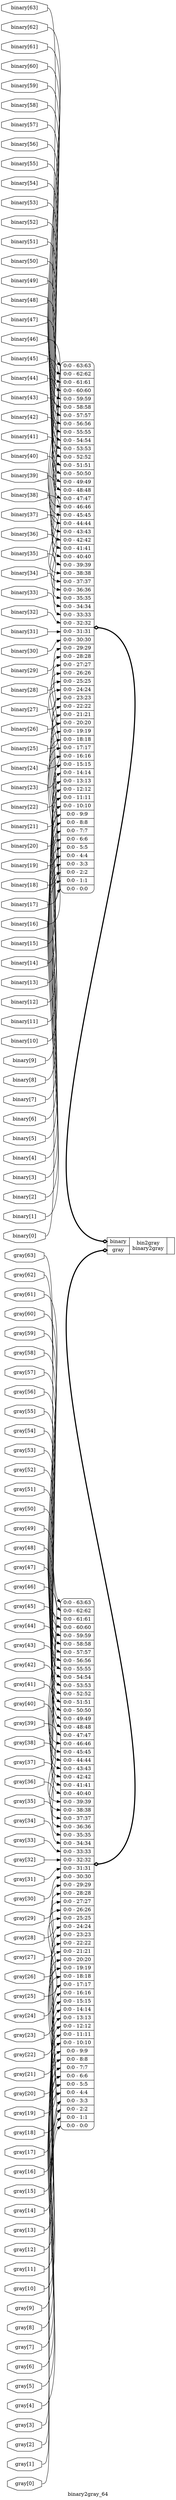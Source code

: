 digraph "binary2gray_64" {
label="binary2gray_64";
rankdir="LR";
remincross=true;
n1 [ shape=octagon, label="binary[0]", color="black", fontcolor="black" ];
n2 [ shape=octagon, label="binary[10]", color="black", fontcolor="black" ];
n3 [ shape=octagon, label="binary[11]", color="black", fontcolor="black" ];
n4 [ shape=octagon, label="binary[12]", color="black", fontcolor="black" ];
n5 [ shape=octagon, label="binary[13]", color="black", fontcolor="black" ];
n6 [ shape=octagon, label="binary[14]", color="black", fontcolor="black" ];
n7 [ shape=octagon, label="binary[15]", color="black", fontcolor="black" ];
n8 [ shape=octagon, label="binary[16]", color="black", fontcolor="black" ];
n9 [ shape=octagon, label="binary[17]", color="black", fontcolor="black" ];
n10 [ shape=octagon, label="binary[18]", color="black", fontcolor="black" ];
n11 [ shape=octagon, label="binary[19]", color="black", fontcolor="black" ];
n12 [ shape=octagon, label="binary[1]", color="black", fontcolor="black" ];
n13 [ shape=octagon, label="binary[20]", color="black", fontcolor="black" ];
n14 [ shape=octagon, label="binary[21]", color="black", fontcolor="black" ];
n15 [ shape=octagon, label="binary[22]", color="black", fontcolor="black" ];
n16 [ shape=octagon, label="binary[23]", color="black", fontcolor="black" ];
n17 [ shape=octagon, label="binary[24]", color="black", fontcolor="black" ];
n18 [ shape=octagon, label="binary[25]", color="black", fontcolor="black" ];
n19 [ shape=octagon, label="binary[26]", color="black", fontcolor="black" ];
n20 [ shape=octagon, label="binary[27]", color="black", fontcolor="black" ];
n21 [ shape=octagon, label="binary[28]", color="black", fontcolor="black" ];
n22 [ shape=octagon, label="binary[29]", color="black", fontcolor="black" ];
n23 [ shape=octagon, label="binary[2]", color="black", fontcolor="black" ];
n24 [ shape=octagon, label="binary[30]", color="black", fontcolor="black" ];
n25 [ shape=octagon, label="binary[31]", color="black", fontcolor="black" ];
n26 [ shape=octagon, label="binary[32]", color="black", fontcolor="black" ];
n27 [ shape=octagon, label="binary[33]", color="black", fontcolor="black" ];
n28 [ shape=octagon, label="binary[34]", color="black", fontcolor="black" ];
n29 [ shape=octagon, label="binary[35]", color="black", fontcolor="black" ];
n30 [ shape=octagon, label="binary[36]", color="black", fontcolor="black" ];
n31 [ shape=octagon, label="binary[37]", color="black", fontcolor="black" ];
n32 [ shape=octagon, label="binary[38]", color="black", fontcolor="black" ];
n33 [ shape=octagon, label="binary[39]", color="black", fontcolor="black" ];
n34 [ shape=octagon, label="binary[3]", color="black", fontcolor="black" ];
n35 [ shape=octagon, label="binary[40]", color="black", fontcolor="black" ];
n36 [ shape=octagon, label="binary[41]", color="black", fontcolor="black" ];
n37 [ shape=octagon, label="binary[42]", color="black", fontcolor="black" ];
n38 [ shape=octagon, label="binary[43]", color="black", fontcolor="black" ];
n39 [ shape=octagon, label="binary[44]", color="black", fontcolor="black" ];
n40 [ shape=octagon, label="binary[45]", color="black", fontcolor="black" ];
n41 [ shape=octagon, label="binary[46]", color="black", fontcolor="black" ];
n42 [ shape=octagon, label="binary[47]", color="black", fontcolor="black" ];
n43 [ shape=octagon, label="binary[48]", color="black", fontcolor="black" ];
n44 [ shape=octagon, label="binary[49]", color="black", fontcolor="black" ];
n45 [ shape=octagon, label="binary[4]", color="black", fontcolor="black" ];
n46 [ shape=octagon, label="binary[50]", color="black", fontcolor="black" ];
n47 [ shape=octagon, label="binary[51]", color="black", fontcolor="black" ];
n48 [ shape=octagon, label="binary[52]", color="black", fontcolor="black" ];
n49 [ shape=octagon, label="binary[53]", color="black", fontcolor="black" ];
n50 [ shape=octagon, label="binary[54]", color="black", fontcolor="black" ];
n51 [ shape=octagon, label="binary[55]", color="black", fontcolor="black" ];
n52 [ shape=octagon, label="binary[56]", color="black", fontcolor="black" ];
n53 [ shape=octagon, label="binary[57]", color="black", fontcolor="black" ];
n54 [ shape=octagon, label="binary[58]", color="black", fontcolor="black" ];
n55 [ shape=octagon, label="binary[59]", color="black", fontcolor="black" ];
n56 [ shape=octagon, label="binary[5]", color="black", fontcolor="black" ];
n57 [ shape=octagon, label="binary[60]", color="black", fontcolor="black" ];
n58 [ shape=octagon, label="binary[61]", color="black", fontcolor="black" ];
n59 [ shape=octagon, label="binary[62]", color="black", fontcolor="black" ];
n60 [ shape=octagon, label="binary[63]", color="black", fontcolor="black" ];
n61 [ shape=octagon, label="binary[6]", color="black", fontcolor="black" ];
n62 [ shape=octagon, label="binary[7]", color="black", fontcolor="black" ];
n63 [ shape=octagon, label="binary[8]", color="black", fontcolor="black" ];
n64 [ shape=octagon, label="binary[9]", color="black", fontcolor="black" ];
n65 [ shape=octagon, label="gray[0]", color="black", fontcolor="black" ];
n66 [ shape=octagon, label="gray[10]", color="black", fontcolor="black" ];
n67 [ shape=octagon, label="gray[11]", color="black", fontcolor="black" ];
n68 [ shape=octagon, label="gray[12]", color="black", fontcolor="black" ];
n69 [ shape=octagon, label="gray[13]", color="black", fontcolor="black" ];
n70 [ shape=octagon, label="gray[14]", color="black", fontcolor="black" ];
n71 [ shape=octagon, label="gray[15]", color="black", fontcolor="black" ];
n72 [ shape=octagon, label="gray[16]", color="black", fontcolor="black" ];
n73 [ shape=octagon, label="gray[17]", color="black", fontcolor="black" ];
n74 [ shape=octagon, label="gray[18]", color="black", fontcolor="black" ];
n75 [ shape=octagon, label="gray[19]", color="black", fontcolor="black" ];
n76 [ shape=octagon, label="gray[1]", color="black", fontcolor="black" ];
n77 [ shape=octagon, label="gray[20]", color="black", fontcolor="black" ];
n78 [ shape=octagon, label="gray[21]", color="black", fontcolor="black" ];
n79 [ shape=octagon, label="gray[22]", color="black", fontcolor="black" ];
n80 [ shape=octagon, label="gray[23]", color="black", fontcolor="black" ];
n81 [ shape=octagon, label="gray[24]", color="black", fontcolor="black" ];
n82 [ shape=octagon, label="gray[25]", color="black", fontcolor="black" ];
n83 [ shape=octagon, label="gray[26]", color="black", fontcolor="black" ];
n84 [ shape=octagon, label="gray[27]", color="black", fontcolor="black" ];
n85 [ shape=octagon, label="gray[28]", color="black", fontcolor="black" ];
n86 [ shape=octagon, label="gray[29]", color="black", fontcolor="black" ];
n87 [ shape=octagon, label="gray[2]", color="black", fontcolor="black" ];
n88 [ shape=octagon, label="gray[30]", color="black", fontcolor="black" ];
n89 [ shape=octagon, label="gray[31]", color="black", fontcolor="black" ];
n90 [ shape=octagon, label="gray[32]", color="black", fontcolor="black" ];
n91 [ shape=octagon, label="gray[33]", color="black", fontcolor="black" ];
n92 [ shape=octagon, label="gray[34]", color="black", fontcolor="black" ];
n93 [ shape=octagon, label="gray[35]", color="black", fontcolor="black" ];
n94 [ shape=octagon, label="gray[36]", color="black", fontcolor="black" ];
n95 [ shape=octagon, label="gray[37]", color="black", fontcolor="black" ];
n96 [ shape=octagon, label="gray[38]", color="black", fontcolor="black" ];
n97 [ shape=octagon, label="gray[39]", color="black", fontcolor="black" ];
n98 [ shape=octagon, label="gray[3]", color="black", fontcolor="black" ];
n99 [ shape=octagon, label="gray[40]", color="black", fontcolor="black" ];
n100 [ shape=octagon, label="gray[41]", color="black", fontcolor="black" ];
n101 [ shape=octagon, label="gray[42]", color="black", fontcolor="black" ];
n102 [ shape=octagon, label="gray[43]", color="black", fontcolor="black" ];
n103 [ shape=octagon, label="gray[44]", color="black", fontcolor="black" ];
n104 [ shape=octagon, label="gray[45]", color="black", fontcolor="black" ];
n105 [ shape=octagon, label="gray[46]", color="black", fontcolor="black" ];
n106 [ shape=octagon, label="gray[47]", color="black", fontcolor="black" ];
n107 [ shape=octagon, label="gray[48]", color="black", fontcolor="black" ];
n108 [ shape=octagon, label="gray[49]", color="black", fontcolor="black" ];
n109 [ shape=octagon, label="gray[4]", color="black", fontcolor="black" ];
n110 [ shape=octagon, label="gray[50]", color="black", fontcolor="black" ];
n111 [ shape=octagon, label="gray[51]", color="black", fontcolor="black" ];
n112 [ shape=octagon, label="gray[52]", color="black", fontcolor="black" ];
n113 [ shape=octagon, label="gray[53]", color="black", fontcolor="black" ];
n114 [ shape=octagon, label="gray[54]", color="black", fontcolor="black" ];
n115 [ shape=octagon, label="gray[55]", color="black", fontcolor="black" ];
n116 [ shape=octagon, label="gray[56]", color="black", fontcolor="black" ];
n117 [ shape=octagon, label="gray[57]", color="black", fontcolor="black" ];
n118 [ shape=octagon, label="gray[58]", color="black", fontcolor="black" ];
n119 [ shape=octagon, label="gray[59]", color="black", fontcolor="black" ];
n120 [ shape=octagon, label="gray[5]", color="black", fontcolor="black" ];
n121 [ shape=octagon, label="gray[60]", color="black", fontcolor="black" ];
n122 [ shape=octagon, label="gray[61]", color="black", fontcolor="black" ];
n123 [ shape=octagon, label="gray[62]", color="black", fontcolor="black" ];
n124 [ shape=octagon, label="gray[63]", color="black", fontcolor="black" ];
n125 [ shape=octagon, label="gray[6]", color="black", fontcolor="black" ];
n126 [ shape=octagon, label="gray[7]", color="black", fontcolor="black" ];
n127 [ shape=octagon, label="gray[8]", color="black", fontcolor="black" ];
n128 [ shape=octagon, label="gray[9]", color="black", fontcolor="black" ];
c131 [ shape=record, label="{{<p129> binary|<p130> gray}|bin2gray\nbinary2gray|{}}" ];
x0 [ shape=record, style=rounded, label="<s63> 0:0 - 63:63 |<s62> 0:0 - 62:62 |<s61> 0:0 - 61:61 |<s60> 0:0 - 60:60 |<s59> 0:0 - 59:59 |<s58> 0:0 - 58:58 |<s57> 0:0 - 57:57 |<s56> 0:0 - 56:56 |<s55> 0:0 - 55:55 |<s54> 0:0 - 54:54 |<s53> 0:0 - 53:53 |<s52> 0:0 - 52:52 |<s51> 0:0 - 51:51 |<s50> 0:0 - 50:50 |<s49> 0:0 - 49:49 |<s48> 0:0 - 48:48 |<s47> 0:0 - 47:47 |<s46> 0:0 - 46:46 |<s45> 0:0 - 45:45 |<s44> 0:0 - 44:44 |<s43> 0:0 - 43:43 |<s42> 0:0 - 42:42 |<s41> 0:0 - 41:41 |<s40> 0:0 - 40:40 |<s39> 0:0 - 39:39 |<s38> 0:0 - 38:38 |<s37> 0:0 - 37:37 |<s36> 0:0 - 36:36 |<s35> 0:0 - 35:35 |<s34> 0:0 - 34:34 |<s33> 0:0 - 33:33 |<s32> 0:0 - 32:32 |<s31> 0:0 - 31:31 |<s30> 0:0 - 30:30 |<s29> 0:0 - 29:29 |<s28> 0:0 - 28:28 |<s27> 0:0 - 27:27 |<s26> 0:0 - 26:26 |<s25> 0:0 - 25:25 |<s24> 0:0 - 24:24 |<s23> 0:0 - 23:23 |<s22> 0:0 - 22:22 |<s21> 0:0 - 21:21 |<s20> 0:0 - 20:20 |<s19> 0:0 - 19:19 |<s18> 0:0 - 18:18 |<s17> 0:0 - 17:17 |<s16> 0:0 - 16:16 |<s15> 0:0 - 15:15 |<s14> 0:0 - 14:14 |<s13> 0:0 - 13:13 |<s12> 0:0 - 12:12 |<s11> 0:0 - 11:11 |<s10> 0:0 - 10:10 |<s9> 0:0 - 9:9 |<s8> 0:0 - 8:8 |<s7> 0:0 - 7:7 |<s6> 0:0 - 6:6 |<s5> 0:0 - 5:5 |<s4> 0:0 - 4:4 |<s3> 0:0 - 3:3 |<s2> 0:0 - 2:2 |<s1> 0:0 - 1:1 |<s0> 0:0 - 0:0 " ];
x0:e -> c131:p129:w [arrowhead=odiamond, arrowtail=odiamond, dir=both, color="black", style="setlinewidth(3)", label=""];
x1 [ shape=record, style=rounded, label="<s63> 0:0 - 63:63 |<s62> 0:0 - 62:62 |<s61> 0:0 - 61:61 |<s60> 0:0 - 60:60 |<s59> 0:0 - 59:59 |<s58> 0:0 - 58:58 |<s57> 0:0 - 57:57 |<s56> 0:0 - 56:56 |<s55> 0:0 - 55:55 |<s54> 0:0 - 54:54 |<s53> 0:0 - 53:53 |<s52> 0:0 - 52:52 |<s51> 0:0 - 51:51 |<s50> 0:0 - 50:50 |<s49> 0:0 - 49:49 |<s48> 0:0 - 48:48 |<s47> 0:0 - 47:47 |<s46> 0:0 - 46:46 |<s45> 0:0 - 45:45 |<s44> 0:0 - 44:44 |<s43> 0:0 - 43:43 |<s42> 0:0 - 42:42 |<s41> 0:0 - 41:41 |<s40> 0:0 - 40:40 |<s39> 0:0 - 39:39 |<s38> 0:0 - 38:38 |<s37> 0:0 - 37:37 |<s36> 0:0 - 36:36 |<s35> 0:0 - 35:35 |<s34> 0:0 - 34:34 |<s33> 0:0 - 33:33 |<s32> 0:0 - 32:32 |<s31> 0:0 - 31:31 |<s30> 0:0 - 30:30 |<s29> 0:0 - 29:29 |<s28> 0:0 - 28:28 |<s27> 0:0 - 27:27 |<s26> 0:0 - 26:26 |<s25> 0:0 - 25:25 |<s24> 0:0 - 24:24 |<s23> 0:0 - 23:23 |<s22> 0:0 - 22:22 |<s21> 0:0 - 21:21 |<s20> 0:0 - 20:20 |<s19> 0:0 - 19:19 |<s18> 0:0 - 18:18 |<s17> 0:0 - 17:17 |<s16> 0:0 - 16:16 |<s15> 0:0 - 15:15 |<s14> 0:0 - 14:14 |<s13> 0:0 - 13:13 |<s12> 0:0 - 12:12 |<s11> 0:0 - 11:11 |<s10> 0:0 - 10:10 |<s9> 0:0 - 9:9 |<s8> 0:0 - 8:8 |<s7> 0:0 - 7:7 |<s6> 0:0 - 6:6 |<s5> 0:0 - 5:5 |<s4> 0:0 - 4:4 |<s3> 0:0 - 3:3 |<s2> 0:0 - 2:2 |<s1> 0:0 - 1:1 |<s0> 0:0 - 0:0 " ];
x1:e -> c131:p130:w [arrowhead=odiamond, arrowtail=odiamond, dir=both, color="black", style="setlinewidth(3)", label=""];
n1:e -> x0:s0:w [color="black", label=""];
n10:e -> x0:s18:w [color="black", label=""];
n100:e -> x1:s41:w [color="black", label=""];
n101:e -> x1:s42:w [color="black", label=""];
n102:e -> x1:s43:w [color="black", label=""];
n103:e -> x1:s44:w [color="black", label=""];
n104:e -> x1:s45:w [color="black", label=""];
n105:e -> x1:s46:w [color="black", label=""];
n106:e -> x1:s47:w [color="black", label=""];
n107:e -> x1:s48:w [color="black", label=""];
n108:e -> x1:s49:w [color="black", label=""];
n109:e -> x1:s4:w [color="black", label=""];
n11:e -> x0:s19:w [color="black", label=""];
n110:e -> x1:s50:w [color="black", label=""];
n111:e -> x1:s51:w [color="black", label=""];
n112:e -> x1:s52:w [color="black", label=""];
n113:e -> x1:s53:w [color="black", label=""];
n114:e -> x1:s54:w [color="black", label=""];
n115:e -> x1:s55:w [color="black", label=""];
n116:e -> x1:s56:w [color="black", label=""];
n117:e -> x1:s57:w [color="black", label=""];
n118:e -> x1:s58:w [color="black", label=""];
n119:e -> x1:s59:w [color="black", label=""];
n12:e -> x0:s1:w [color="black", label=""];
n120:e -> x1:s5:w [color="black", label=""];
n121:e -> x1:s60:w [color="black", label=""];
n122:e -> x1:s61:w [color="black", label=""];
n123:e -> x1:s62:w [color="black", label=""];
n124:e -> x1:s63:w [color="black", label=""];
n125:e -> x1:s6:w [color="black", label=""];
n126:e -> x1:s7:w [color="black", label=""];
n127:e -> x1:s8:w [color="black", label=""];
n128:e -> x1:s9:w [color="black", label=""];
n13:e -> x0:s20:w [color="black", label=""];
n14:e -> x0:s21:w [color="black", label=""];
n15:e -> x0:s22:w [color="black", label=""];
n16:e -> x0:s23:w [color="black", label=""];
n17:e -> x0:s24:w [color="black", label=""];
n18:e -> x0:s25:w [color="black", label=""];
n19:e -> x0:s26:w [color="black", label=""];
n2:e -> x0:s10:w [color="black", label=""];
n20:e -> x0:s27:w [color="black", label=""];
n21:e -> x0:s28:w [color="black", label=""];
n22:e -> x0:s29:w [color="black", label=""];
n23:e -> x0:s2:w [color="black", label=""];
n24:e -> x0:s30:w [color="black", label=""];
n25:e -> x0:s31:w [color="black", label=""];
n26:e -> x0:s32:w [color="black", label=""];
n27:e -> x0:s33:w [color="black", label=""];
n28:e -> x0:s34:w [color="black", label=""];
n29:e -> x0:s35:w [color="black", label=""];
n3:e -> x0:s11:w [color="black", label=""];
n30:e -> x0:s36:w [color="black", label=""];
n31:e -> x0:s37:w [color="black", label=""];
n32:e -> x0:s38:w [color="black", label=""];
n33:e -> x0:s39:w [color="black", label=""];
n34:e -> x0:s3:w [color="black", label=""];
n35:e -> x0:s40:w [color="black", label=""];
n36:e -> x0:s41:w [color="black", label=""];
n37:e -> x0:s42:w [color="black", label=""];
n38:e -> x0:s43:w [color="black", label=""];
n39:e -> x0:s44:w [color="black", label=""];
n4:e -> x0:s12:w [color="black", label=""];
n40:e -> x0:s45:w [color="black", label=""];
n41:e -> x0:s46:w [color="black", label=""];
n42:e -> x0:s47:w [color="black", label=""];
n43:e -> x0:s48:w [color="black", label=""];
n44:e -> x0:s49:w [color="black", label=""];
n45:e -> x0:s4:w [color="black", label=""];
n46:e -> x0:s50:w [color="black", label=""];
n47:e -> x0:s51:w [color="black", label=""];
n48:e -> x0:s52:w [color="black", label=""];
n49:e -> x0:s53:w [color="black", label=""];
n5:e -> x0:s13:w [color="black", label=""];
n50:e -> x0:s54:w [color="black", label=""];
n51:e -> x0:s55:w [color="black", label=""];
n52:e -> x0:s56:w [color="black", label=""];
n53:e -> x0:s57:w [color="black", label=""];
n54:e -> x0:s58:w [color="black", label=""];
n55:e -> x0:s59:w [color="black", label=""];
n56:e -> x0:s5:w [color="black", label=""];
n57:e -> x0:s60:w [color="black", label=""];
n58:e -> x0:s61:w [color="black", label=""];
n59:e -> x0:s62:w [color="black", label=""];
n6:e -> x0:s14:w [color="black", label=""];
n60:e -> x0:s63:w [color="black", label=""];
n61:e -> x0:s6:w [color="black", label=""];
n62:e -> x0:s7:w [color="black", label=""];
n63:e -> x0:s8:w [color="black", label=""];
n64:e -> x0:s9:w [color="black", label=""];
n65:e -> x1:s0:w [color="black", label=""];
n66:e -> x1:s10:w [color="black", label=""];
n67:e -> x1:s11:w [color="black", label=""];
n68:e -> x1:s12:w [color="black", label=""];
n69:e -> x1:s13:w [color="black", label=""];
n7:e -> x0:s15:w [color="black", label=""];
n70:e -> x1:s14:w [color="black", label=""];
n71:e -> x1:s15:w [color="black", label=""];
n72:e -> x1:s16:w [color="black", label=""];
n73:e -> x1:s17:w [color="black", label=""];
n74:e -> x1:s18:w [color="black", label=""];
n75:e -> x1:s19:w [color="black", label=""];
n76:e -> x1:s1:w [color="black", label=""];
n77:e -> x1:s20:w [color="black", label=""];
n78:e -> x1:s21:w [color="black", label=""];
n79:e -> x1:s22:w [color="black", label=""];
n8:e -> x0:s16:w [color="black", label=""];
n80:e -> x1:s23:w [color="black", label=""];
n81:e -> x1:s24:w [color="black", label=""];
n82:e -> x1:s25:w [color="black", label=""];
n83:e -> x1:s26:w [color="black", label=""];
n84:e -> x1:s27:w [color="black", label=""];
n85:e -> x1:s28:w [color="black", label=""];
n86:e -> x1:s29:w [color="black", label=""];
n87:e -> x1:s2:w [color="black", label=""];
n88:e -> x1:s30:w [color="black", label=""];
n89:e -> x1:s31:w [color="black", label=""];
n9:e -> x0:s17:w [color="black", label=""];
n90:e -> x1:s32:w [color="black", label=""];
n91:e -> x1:s33:w [color="black", label=""];
n92:e -> x1:s34:w [color="black", label=""];
n93:e -> x1:s35:w [color="black", label=""];
n94:e -> x1:s36:w [color="black", label=""];
n95:e -> x1:s37:w [color="black", label=""];
n96:e -> x1:s38:w [color="black", label=""];
n97:e -> x1:s39:w [color="black", label=""];
n98:e -> x1:s3:w [color="black", label=""];
n99:e -> x1:s40:w [color="black", label=""];
}
